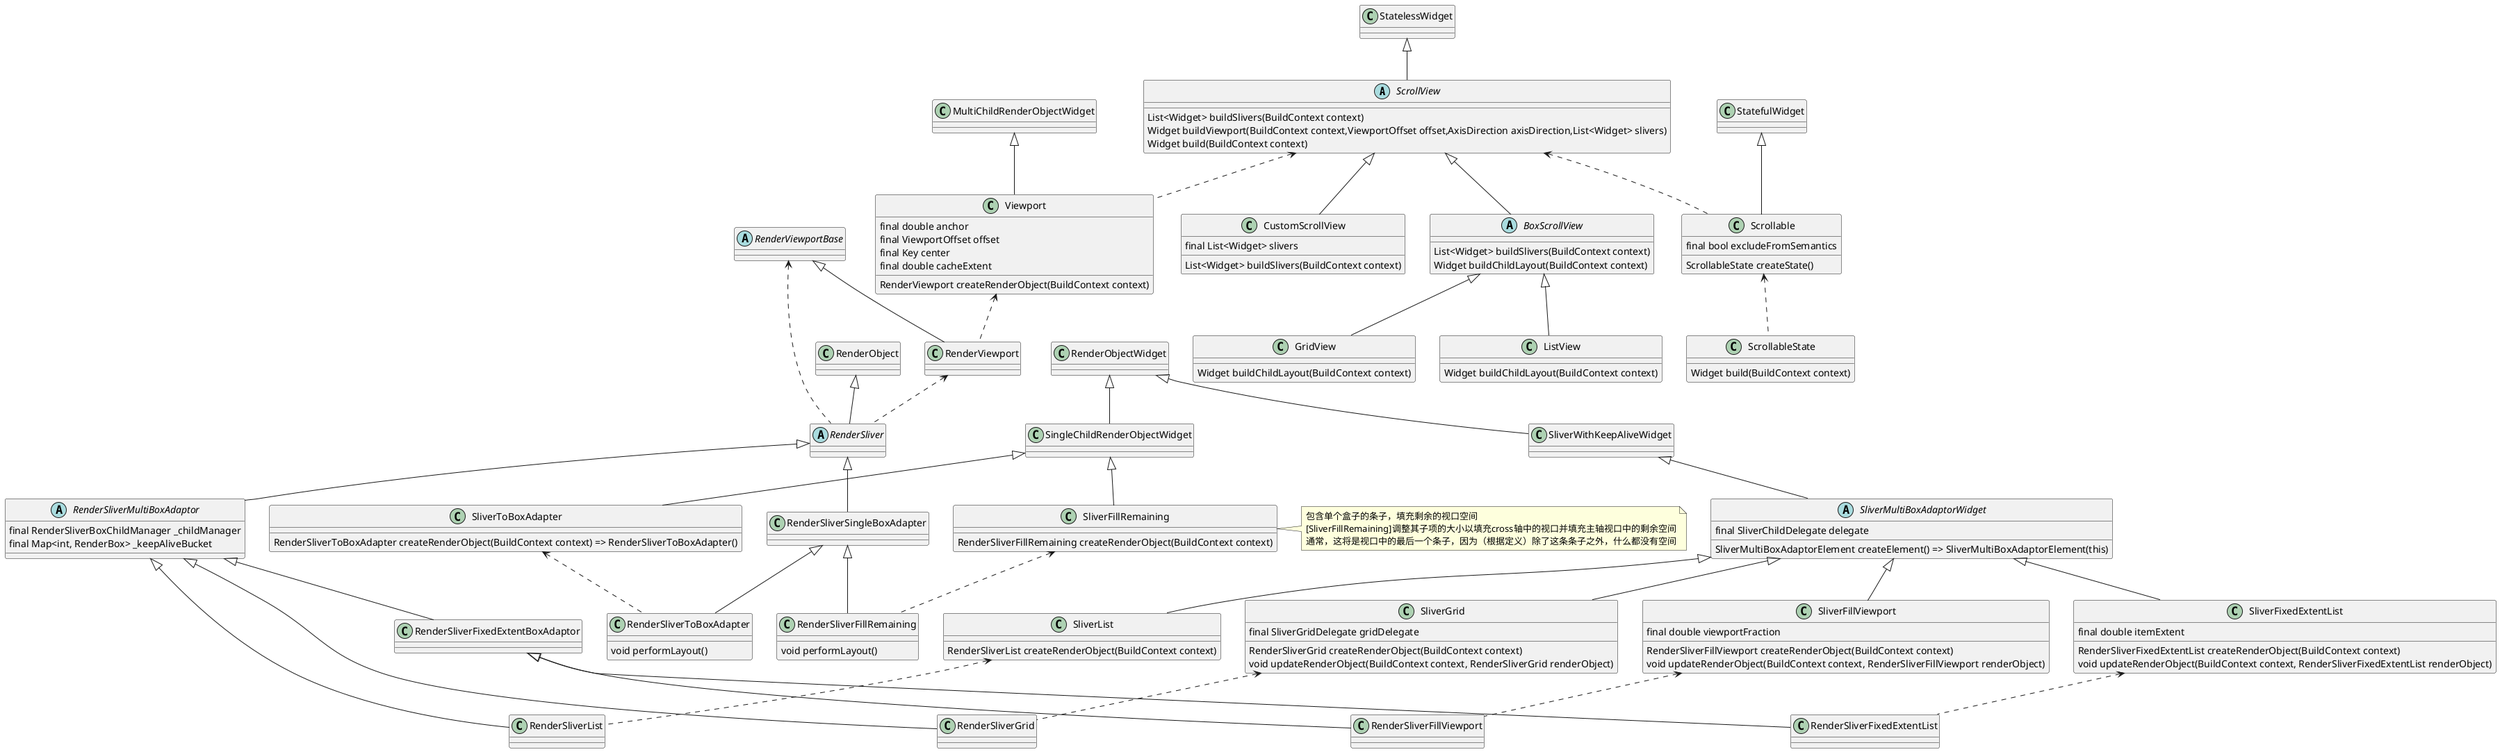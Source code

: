 @startuml

abstract class ScrollView{
  List<Widget> buildSlivers(BuildContext context)
  Widget buildViewport(BuildContext context,ViewportOffset offset,AxisDirection axisDirection,List<Widget> slivers)
  Widget build(BuildContext context)
}
'note right of ScrollView{
'  定义：滚动的widget
'  可滚动widget由三部分组成:
'    1 一个[Scrollable]widget，用于监听各种用户手势和实现滚动的交互设计
'    2 一个视口窗口widget，例如[Viewport]或[ShrinkWrappingViewport]通过仅显示滚动视图中widget的部分来实现滚动的视觉设计
'    3 一个或多个slivers，它们是可以组成创建各种滚动效果，例如列表，网格和扩展标题的widget
'  [ScrollView]通过创建[Scrollable]和视口并推迟到其子类来创建slivers来帮助编排这些片段
'  要控制滚动视图的初始滚动偏移，请提供设置了[ScrollController.initialScrollOffset]属性的[controller]
'
'  buildSlivers 构建要放置在视口内的窗口widget列表,子类应重写此方法以构建视口内部的slivers
'  buildSlivers 构建视口 子类可以重写此方法以更改视口的构建方式。如果[shrinkWrap]为true，则默认实现使用[ShrinkWrappingViewport]，否则使用常规[Viewport]
'
'  build 重写方法，将通过buildSlivers从子类获取的widget列表，通过buildSlivers构建的viewport和Scrollable这
'        三者组装到一起
'}

abstract class BoxScrollView{
  List<Widget> buildSlivers(BuildContext context)
  Widget buildChildLayout(BuildContext context)
}
'note left of BoxScrollView{
'  定义：使用单个子布局模型的[ScrollView]
'  buildSlivers: 重写ScrollView的方法，将从buildChildLayout获取的widget包裹在SliverPadding中，将其作为list返回
'  buildChildLayout :子类应重写此方法以构建布局模型 获取子类构建的widget
'}

class CustomScrollView{
   final List<Widget> slivers
   List<Widget> buildSlivers(BuildContext context)
}
'note right of CustomScrollView{
'  定义：使用slivers创建自定义滚动效果的[ScrollView]
'  [CustomScrollView]允许您直接提供[slivers]以创建各种滚动效果，例如列表，网格和扩展标题.例如，创建一个滚动视图，其中包含一个展开的app bar，
'  后跟一个列表和网格，使用三个slivers列表：[SliverAppBar]，[SliverList]，和[SliverGrid]
'
'
'   CustomScrollView必须接受       viewport 在CustomScrollView的父类ScrollView中
'  [Widget]中的[slivers]必须生成[RenderSliv​​er]对象，Viewport的createRenderObject为RenderViewport，而RenderViewport的父类RenderViewportBase
'      接受一个RenderSliver范型

'  要控制滚动视图的初始滚动偏移，请提供设置了[ScrollController.initialScrollOffset]属性的[controller]
'  [CustomScrollView]可以允许滚动状态更改时Talkback / VoiceOver通知用户。例如，在Android上公告可能被解读为“显示第1项至23项中的第10项”
'     生产这个公告，滚动视图需要三条信息：
'        1 第一个可见的子的索引index
'        2 孩子总数
'        3 可见孩子的总数
'  最后一个值可以由框架精确计算，但是前两个必须提供。大多数更高级别的可滚动widget自动提供此信息.例如，[ListView]为每个子widget自动提供
'    具有语义索引设并设置语义子级列表的长度
'  要确定可见索引，滚动视图需要一种方式关联每个可滚动item和一个语义索引index生成的语义。这个可以通过将子窗口小部件包装在[IndexedSemantics]中来完成
'  此语义索引不一定与可滚动widget的索引相同.因为某些小部件可能无法提供语义信息.考虑一个[new ListView.separated（）]：每个其他小部件都是
'  没有语义信息的分隔符.在这种情况下，只有奇数编号widget有一个语义索引（等于索引〜/ 2）.而且，此示例中的子项总数将是widgets数量的一半.
'    （[new ListView.separated（）]构造函数自动处理此问题.这仅用于此处作为示例
'  可见子项的总数可以通过构造函数参数`semanticChildCount`提供，这应该始终与[IndexedSemantics]中包含的小部件数相同
'
'  buildSlivers 重写方法，将slivers返回
'}

class ListView{
   Widget buildChildLayout(BuildContext context)
}

'note left of ListView{
'  buildChildLayout方法重写，如果子在滚动方向宽度itemExtent确定，返回SliverFixedExtentList，不确定则返回SliverList。这两者都是接受
'    SliverChildDelegate作为参数，至此将普通widget转换为sliver系列
'}

class GridView {
   Widget buildChildLayout(BuildContext context)
}
'note right of GridView{
'   重写buildChildLayout方法将SliverGridDelegate和SliverChildDelegate包装进SliverGrid返回
'}

class Scrollable{
  final bool excludeFromSemantics
  ScrollableState createState()
}

'note left of Scrollable{
'  定义：滚动的的widget
'  excludeFromSemantics  此[Scrollable]引入的滚动操作是否在语义树中公开,带溢出的文本字段通常是可滚动的，以确保用户可以到达输入文本的开头结尾.
'     但是，这些滚动操作通常不会暴露给语义层
'}

class ScrollableState{
   Widget build(BuildContext context)
}
'note left of ScrollableState{
'   build 重写方法，excludeFromSemantics为false，创建_ScrollSemantics，为true,创建_ScrollableScope。最后将结果通过ScrollBehavior的
'      buildViewportChrome创建widget
'}

class Viewport{
   final double anchor
   final ViewportOffset offset
   final Key center
   final double cacheExtent
   RenderViewport createRenderObject(BuildContext context)
}

'note right of Viewport{
'  定义： 内部更大的widget
'  [Viewport]是滚动机械的视觉主力。它根据其自身的维度和给定的[offset]显示一个children的子集。随着偏移量的变化，可以通过视口看到不同的孩子
'  [Viewport]主持一个双向的条子列表，锚定在位于零滚动偏移处的[center]sliver,中心小部件是根据[anchor]属性显示在视口中
'  子列表中早于[center]的sliver以反向[axisDirection]从[center]开始的逆序显示，例如，如果[axisDirection]是[AxisDirection.down]，
'   那么在center之前的第一个sliver位于[center]上方。子列表比[center]后来的条子,按顺序放在[axisDirection]中。例如，在前面的场景中，
'   [center]之后的第一个条子是位于[中心]下方
'  [视口]不能直接包含盒子类型的child。相反，使用[SliverList]，[SliverFixedExtentList]，[SliverGrid]或者 [SliverToBoxAdapter]
'
'  anchor 零滚动偏移的相对位置,例如，如果[anchor]为0.5且[axisDirection]为[AxisDirection.down]或[AxisDirection.up]，
'      则零滚动偏移量在视口中垂直居中.如果[anchor]为1.0，并且[axisDirection]为[AxisDirection.right]，则零滚动偏移为视口左边缘
'  offset 视口内的哪部分内容应该是可见的.[ViewportOffset.pixels]值确定视口用于选择要显示其内容的哪个部分的滚动偏移量.当用户滚动视口时，
'     此值会更改，这会更改显示的内容.通常是[ScrollPosition]
'  center [GrowthDirection.forward]增长方向的第一个孩子.[center]必须是ViewPort的child的key
'  cacheExtent 在RenderViewportBase中有解释，视口在可见区域之前和之后有一个区域，用于缓存在用户滚动时即将变为可见的项目。落在此缓存区域中
'     的项目即使它们在屏幕上不是（还）可见，也会被布局。[cacheExtent]描述缓存区域在视口前端之前和后端之后延伸的像素数。
'     视口将尝试覆盖children的总范围是 前端前的[cacheExtent]+主轴的范围+后端后的[cacheExtent]
'     缓存区域还用于在iOS上实现隐式可访问性滚动，当辅助功能焦点从可见的视口中的项移动到缓存区中的不可见项时，框架将使用（隐式）滚动操作
'        将该项目带入视图
'}

class RenderViewport{

}
'note right of RenderViewport{
' 内部较大的渲染对象
' [RenderViewport]是滚动机械的视觉主力,它根据自己的维度和给出的[偏移]显示一个子项的子集，随着偏移量的变化，可以在视口中看到不同的孩子
' [RenderViewport]托管一个双向的条子列表，锚定在一个[center] sliver，位于零滚动偏移处。中心widget根据[anchor]属性显示在视口中
' 显示子列表中早于[中心]的条带从[center]开始反向[axisDirection]的逆序展示
' [RenderViewport]不能直接包含[RenderBox]子项。相反，使用 [RenderSliv​​erList]，[RenderSliv​​erFixedExtentList]，[RenderSliv​​erGrid]或
' [RenderSliv​​erToBoxAdapter]
'}

abstract class RenderViewportBase{
}
'note right of RenderViewportBase{
'  内部较大的渲染对象的基类
'  此render object为的[RenderBox]中持有[RenderSliv​​er]的render对象提供共享代码
'  视口建立一个[axisDirection]，它定位了条子的坐标系，即基于滚动偏移而不是笛卡尔坐标
'  视口还会侦听[offset]，它决定了[SliverConstraints.scrollOffset]输入到条子布局协议
'  子类通常覆盖[performLayout]并调用[layoutChildSequence]，也许多次
'}

abstract class RenderSliver{
}

'note right of RenderSliver{
'   在视口中实现滚动效果的渲染对象的基类
'   [RenderViewport]有一个子条的列表。每个条子 - 字面上一个视口内容的切片 - 依次布局，在这个过程中覆盖视口（每次都会布置每条条子，
'      包括那些范围为零的因为它们“滚动”或超出范围视口的结尾。）
'   Slivers参与_sliver protocol_，其中在[layout]期间各自 sliver接收[SliverConstraints]对象并计算相应的描述它在视口中的位置[SliverGeometry]对象
'    这是类似于[RenderBox]使用的盒子协议，它得到一个 [BoxConstraints]作为输入并计算[Size]
'   Slivers有一个前沿，这是[SliverConstraints.scrollOffset]所描述的sliver开始的位置。条子有几个维度，其主要部分是[SliverGeometry.paintExtent]，
'     描述沿主轴的条子范围，从前沿开始到达视口的末端或结束sliver，以先到者为准
'   Slivers可以根据非线性时尚中不断变化的约束来改变尺寸，实现各种滚动效果
'   例如，各种[RenderSliv​​erPersistentHeader]子类，[SliverAppBar]基于此，尽管滚动偏移，仍能保持可见效果，或根据用户的滚动方向
'      [SliverConstraints.userScrollDirection]重新出现在不同的偏移处
'
'   编写RenderSliv​​er子类
'      Slivers可以有sliver孩子，或者来自另一个坐标系统的孩子，通常是盒子.有关盒子协议的详细信息，请参阅[RenderBox]。）
'      Slivers也可以有不同的子模型，通常有一个孩子或一个孩子的列表
'
'   条子的例子
'    一个单一孩子的条子的一个很好的例子，它本身也是一个条子，是[RenderSliv​​erPadding]，缩进其子项。条子到条子的render object
'    这样的对象必须为它孩子构造一个[SliverConstraints]对象，然后必须拿它的孩子的[SliverGeometry]并用它来形成它的[geometry]
'    另一种常见的独生子条是一条拥有单一[RenderBox]孩子的条子。一个例子是[RenderSliv​​erToBoxAdapter]，它放置一个盒子并在盒子周围自行调整大小
'      这样的条子必须使用其[SliverConstraints]为child创建[BoxConstraints]，将孩子布局（使用孩子的[layout]方法），
'       然后使用孩子的[RenderBox.size]生成条子的[SliverGeometry]。
'    最常见的条子是有多个孩子的条子。该最直接的例子是[RenderSliv​​erList]，它在主轴方向上一个接一个排列着它的children.和one-box-child sliver例子一样
'      它使用它的[constraints]来为孩子们创建一个[BoxConstraints]，然后它使用聚合来自其所有孩子的信息以生成其[geometry].不像一个孩子的案例，
'      然而，它处理实际上放置的孩子(和后面的 paints)是明智的。如果滚动偏移是1000像素，那么先前确定前三个孩子每个都是400像素高，
'      然后它将跳过前两个并以第三个孩子开始布局
'
'    Layout
'
'      当它们被布置时，条子决定它们的[geometry]，包括它们size（[SliverGeometry.paintExtent]）和下一个条子的位置（[SliverGeometry.layoutExtent]），
'      以及每个children的位置，基于视口的输入[constraints]，例如滚动偏移量（[SliverConstraints.scrollOffset]
'      例如，只是画一个100像素高的盒子的条子会说,当滚动偏移为零时，它[SliverGeometry.paintExtent]为100像素，
'      但是当滚动偏移量为75像素时它的[SliverGeometry.paintExtent]是25像素，并且当滚动偏移量为100像素或更多时，它会为零(这是假设
'      [SliverConstraints.remainingPaintExtent]超过100像素)
'      作为该系统的输入提供的各种尺寸在[constraints],它们在文档中有详细描述[SliverConstraints]类.[performLayout]函数必须采用这些[constraints]
'       并创建一个SliverGeometry]对象，它必须分配给[geometry]属性.可配置的几何体的不同尺寸是[SliverGeometry]类的文档中详细描述
'
'    Painting
'      除了实现布局外，条子还必须实现绘画。这是通过覆盖[paint]方法实现的
'      调用[paint]方法 使用[Canvas]带有以条子的左上角原点，_无论轴方向_的[Offset]
'      子类也应该覆盖[applyPaintTransform]来提供[Matrix4]描述每个孩子相对于条子的位置（除了其他方面，这由可访问性层使用，以确定孩子的界限。）
'
'    Hit testing
'      要实现命中测试，请覆盖[hitTestSelf]和[hitTestChildren]方法，或者，对于更复杂的情况，改为直接覆盖[hitTest]方法
'      要实际对指针事件做出反应，[handleEvent]方法可能是实现，默认情况下它什么都不做。 （通常手势由框协议中的widgets处理而不是直接的条子)
'
'    Helper methods
'      sliver应该实施的方法有很多种,这些使其他方法更容易实现。下面列出的每种方法文档都有详细说。此外，[RenderSliv​​erHelpers]类可用于
'      混合一些有用的方法
'
'    childScrollOffset
'      如果子类将子项定位在滚动偏移零以外的任何位置，它应该覆盖[childScrollOffset]。例如，[RenderSliv​​erList]和[RenderSliv​​erGrid]重写此方法，
'      但是[RenderSliv​​erToBoxAdapter]没有
'      除其他外，[Scrollable.ensureVisible]使用它
'
'    childMainAxisPosition
'      子类应该实现[childMainAxisPosition]来描述它们孩子们被定位的位置
'    childCrossAxisPosition
'      如果子类将子children放在横轴的另一个非0位置，然后它应该覆盖[childCrossAxisPosition]。例如 [RenderSliv​​erGrid]会覆盖此方法
'
'}

abstract class RenderSliverMultiBoxAdaptor{
   final RenderSliverBoxChildManager _childManager
   final Map<int, RenderBox> _keepAliveBucket
}
'note right of RenderSliverMultiBoxAdaptor{
'  有多个box children的sliver
'  [RenderSliv​​erMultiBoxAdaptor]是具有多个box children的条子的基类.子项由[RenderSliv​​erBoxChildManager]管理，允许子类在布局期间懒惰地创建子​​项
'  通常子类只会创建实际需要填充[SliverConstraints.remainingPaintExtent]的子项
'  从渲染对象添加和删除子项的合同是比普通渲染对象更严格
'     如果他们已经在布局过程中布局，除布局过程，儿童可以被移除
'     除了在[childManager]的调用期间，不能添加子项，然后仅当没有与该索引（或子项）对应的子项时（首先删除了与该索引对应的子项）
'}

class RenderSliverFixedExtentBoxAdaptor{

}
class RenderSliverList{

}

class RenderSliverGrid{

}



class RenderSliverFixedExtentList{
}

class SliverFixedExtentList{
}

class RenderSliverFillViewport{

}
abstract class SliverMultiBoxAdaptorWidget {
   final SliverChildDelegate delegate
   SliverMultiBoxAdaptorElement createElement() => SliverMultiBoxAdaptorElement(this)
}

'note right of SliverMultiBoxAdaptorWidget{
'  定义：有多个盒子的条子的基类
'  使用[SliverChildDelegate]帮助子类懒惰地构建他们的孩子
'}
class SliverList{
  RenderSliverList createRenderObject(BuildContext context)
}

class SliverGrid{
   final SliverGridDelegate gridDelegate
   RenderSliverGrid createRenderObject(BuildContext context)
   void updateRenderObject(BuildContext context, RenderSliverGrid renderObject)
}
class SliverFixedExtentList{
  final double itemExtent
  RenderSliverFixedExtentList createRenderObject(BuildContext context)
  void updateRenderObject(BuildContext context, RenderSliverFixedExtentList renderObject)
}

class SliverFillViewport{
  final double viewportFraction
  RenderSliverFillViewport createRenderObject(BuildContext context)
  void updateRenderObject(BuildContext context, RenderSliverFillViewport renderObject)
}
'note right of SliverFillViewport{
'  包含多个子框的子条，每个子框填充视口
'  [SliverFillViewport]将其子项放在主轴的线性数组中
'  每个孩子的大小都可以填充视口，包括主视图和cross轴
'  viewportFraction 每个子项应填充主轴的视口部分,如果此分数小于1.0，则在一次可以看到多个子项,如果此分数大于1.0，则每个子项将大于主轴中的视口
' }

class SliverToBoxAdapter{
   RenderSliverToBoxAdapter createRenderObject(BuildContext context) => RenderSliverToBoxAdapter()
}
'note right of SliverToBoxAdapter{
'  包含单个box widget的sliver
'  Slivers是特殊用途的小部件，可以使用 [CustomScrollView]组合创建自定义滚动效果
'  一个[SliverToBoxAdapter]是一个基本的条子，它创建了返回一个基于通常盒子的桥梁
'  使用多个[SliverToBoxAdapter]小部件来显示多个[CustomScrollView]中的框小部件，考虑使用[SliverList]，[SliverFixedExtentList]，
'   [SliverPrototypeExtentList]或[SliverGrid]，那些更有效，因为它们只实例化那些实际上是通过滚动视图的视口可见的孩子
'}
class RenderSliverToBoxAdapter{
   void performLayout()
}
'note right of RenderSliverToBoxAdapter{
'  包含单个[RenderBox]的[RenderSliv​​er]
'  如果不可见，孩子将不会被布置。它的大小根据对主轴中孩子的偏好，并有严格的约束,将其强制为横轴的视口尺寸
'}

class SliverFillRemaining{
  RenderSliverFillRemaining createRenderObject(BuildContext context)
}
note right of SliverFillRemaining{
  包含单个盒子的条子，填充剩余的视口空间
  [SliverFillRemaining]调整其子项的大小以填充cross轴中的视口并填充主轴视口中的剩余空间
  通常，这将是视口中的最后一个条子，因为（根据定义）除了这条条子之外，什么都没有空间
}

class RenderSliverFillRemaining{
  void performLayout()
}
StatelessWidget <|-- ScrollView
ScrollView      <|-- BoxScrollView
ScrollView      <|-- CustomScrollView
ScrollView      <.. Scrollable
ScrollView      <.. Viewport

BoxScrollView   <|-- ListView
BoxScrollView   <|-- GridView

StatefulWidget  <|-- Scrollable
Scrollable      <.. ScrollableState
MultiChildRenderObjectWidget <|-- Viewport
Viewport <.. RenderViewport
RenderViewportBase <|-- RenderViewport
RenderViewportBase <.. RenderSliver

RenderViewport <.. RenderSliver

RenderObject <|-- RenderSliver

RenderSliver <|-- RenderSliverMultiBoxAdaptor
RenderSliver <|-- RenderSliverSingleBoxAdapter

RenderSliverMultiBoxAdaptor <|-- RenderSliverList
RenderSliverMultiBoxAdaptor <|-- RenderSliverGrid
RenderSliverMultiBoxAdaptor <|-- RenderSliverFixedExtentBoxAdaptor
RenderSliverFixedExtentBoxAdaptor <|-- RenderSliverFixedExtentList
RenderSliverFixedExtentBoxAdaptor <|-- RenderSliverFillViewport
RenderObjectWidget          <|-- SliverWithKeepAliveWidget
SliverWithKeepAliveWidget   <|-- SliverMultiBoxAdaptorWidget
SliverMultiBoxAdaptorWidget <|-- SliverList
SliverMultiBoxAdaptorWidget <|-- SliverGrid
SliverMultiBoxAdaptorWidget <|-- SliverFixedExtentList
SliverMultiBoxAdaptorWidget <|-- SliverFillViewport

SliverList                  <..  RenderSliverList
SliverFixedExtentList       <..  RenderSliverFixedExtentList
SliverGrid                  <..  RenderSliverGrid
SliverFillViewport          <..  RenderSliverFillViewport

RenderObjectWidget            <|-- SingleChildRenderObjectWidget
SingleChildRenderObjectWidget <|-- SliverToBoxAdapter
SingleChildRenderObjectWidget <|-- SliverFillRemaining

RenderSliverSingleBoxAdapter  <|-- RenderSliverToBoxAdapter
RenderSliverSingleBoxAdapter  <|-- RenderSliverFillRemaining
SliverToBoxAdapter          <..  RenderSliverToBoxAdapter
SliverFillRemaining         <..  RenderSliverFillRemaining
@enduml